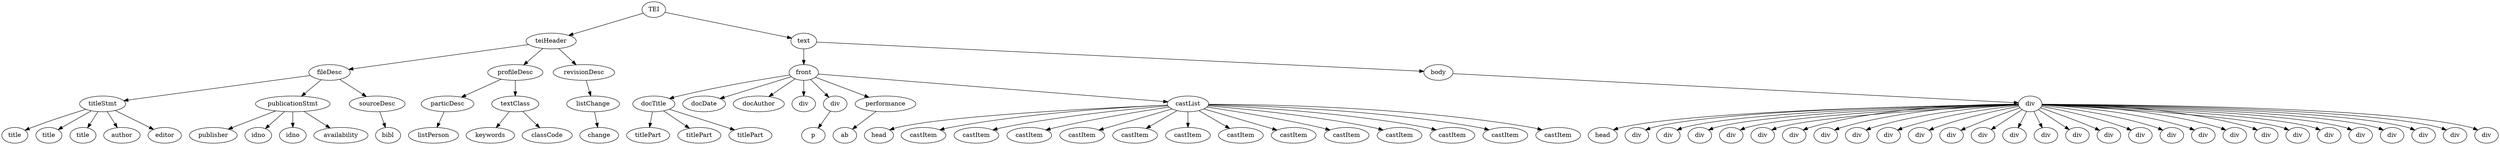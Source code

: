 digraph Tree {
	"t0" [label = "TEI"];
	"t1" [label = "teiHeader"];
	"t2" [label = "fileDesc"];
	"t3" [label = "titleStmt"];
	"t4" [label = "title"];
	"t5" [label = "title"];
	"t6" [label = "title"];
	"t7" [label = "author"];
	"t8" [label = "editor"];
	"t9" [label = "publicationStmt"];
	"t10" [label = "publisher"];
	"t11" [label = "idno"];
	"t12" [label = "idno"];
	"t13" [label = "availability"];
	"t14" [label = "sourceDesc"];
	"t15" [label = "bibl"];
	"t16" [label = "profileDesc"];
	"t17" [label = "particDesc"];
	"t18" [label = "listPerson"];
	"t19" [label = "textClass"];
	"t20" [label = "keywords"];
	"t21" [label = "classCode"];
	"t22" [label = "revisionDesc"];
	"t23" [label = "listChange"];
	"t24" [label = "change"];
	"t25" [label = "text"];
	"t26" [label = "front"];
	"t27" [label = "docTitle"];
	"t28" [label = "titlePart"];
	"t29" [label = "titlePart"];
	"t30" [label = "titlePart"];
	"t31" [label = "docDate"];
	"t32" [label = "docAuthor"];
	"t33" [label = "div"];
	"t34" [label = "div"];
	"t35" [label = "p"];
	"t36" [label = "performance"];
	"t37" [label = "ab"];
	"t38" [label = "castList"];
	"t39" [label = "head"];
	"t40" [label = "castItem"];
	"t41" [label = "castItem"];
	"t42" [label = "castItem"];
	"t43" [label = "castItem"];
	"t44" [label = "castItem"];
	"t45" [label = "castItem"];
	"t46" [label = "castItem"];
	"t47" [label = "castItem"];
	"t48" [label = "castItem"];
	"t49" [label = "castItem"];
	"t50" [label = "castItem"];
	"t51" [label = "castItem"];
	"t52" [label = "castItem"];
	"t53" [label = "body"];
	"t54" [label = "div"];
	"t55" [label = "head"];
	"t56" [label = "div"];
	"t57" [label = "div"];
	"t58" [label = "div"];
	"t59" [label = "div"];
	"t60" [label = "div"];
	"t61" [label = "div"];
	"t62" [label = "div"];
	"t63" [label = "div"];
	"t64" [label = "div"];
	"t65" [label = "div"];
	"t66" [label = "div"];
	"t67" [label = "div"];
	"t68" [label = "div"];
	"t69" [label = "div"];
	"t70" [label = "div"];
	"t71" [label = "div"];
	"t72" [label = "div"];
	"t73" [label = "div"];
	"t74" [label = "div"];
	"t75" [label = "div"];
	"t76" [label = "div"];
	"t77" [label = "div"];
	"t78" [label = "div"];
	"t79" [label = "div"];
	"t80" [label = "div"];
	"t81" [label = "div"];
	"t82" [label = "div"];
	"t83" [label = "div"];
	"t0" -> "t1";
	"t1" -> "t2";
	"t2" -> "t3";
	"t3" -> "t4";
	"t3" -> "t5";
	"t3" -> "t6";
	"t3" -> "t7";
	"t3" -> "t8";
	"t2" -> "t9";
	"t9" -> "t10";
	"t9" -> "t11";
	"t9" -> "t12";
	"t9" -> "t13";
	"t2" -> "t14";
	"t14" -> "t15";
	"t1" -> "t16";
	"t16" -> "t17";
	"t17" -> "t18";
	"t16" -> "t19";
	"t19" -> "t20";
	"t19" -> "t21";
	"t1" -> "t22";
	"t22" -> "t23";
	"t23" -> "t24";
	"t0" -> "t25";
	"t25" -> "t26";
	"t26" -> "t27";
	"t27" -> "t28";
	"t27" -> "t29";
	"t27" -> "t30";
	"t26" -> "t31";
	"t26" -> "t32";
	"t26" -> "t33";
	"t26" -> "t34";
	"t34" -> "t35";
	"t26" -> "t36";
	"t36" -> "t37";
	"t26" -> "t38";
	"t38" -> "t39";
	"t38" -> "t40";
	"t38" -> "t41";
	"t38" -> "t42";
	"t38" -> "t43";
	"t38" -> "t44";
	"t38" -> "t45";
	"t38" -> "t46";
	"t38" -> "t47";
	"t38" -> "t48";
	"t38" -> "t49";
	"t38" -> "t50";
	"t38" -> "t51";
	"t38" -> "t52";
	"t25" -> "t53";
	"t53" -> "t54";
	"t54" -> "t55";
	"t54" -> "t56";
	"t54" -> "t57";
	"t54" -> "t58";
	"t54" -> "t59";
	"t54" -> "t60";
	"t54" -> "t61";
	"t54" -> "t62";
	"t54" -> "t63";
	"t54" -> "t64";
	"t54" -> "t65";
	"t54" -> "t66";
	"t54" -> "t67";
	"t54" -> "t68";
	"t54" -> "t69";
	"t54" -> "t70";
	"t54" -> "t71";
	"t54" -> "t72";
	"t54" -> "t73";
	"t54" -> "t74";
	"t54" -> "t75";
	"t54" -> "t76";
	"t54" -> "t77";
	"t54" -> "t78";
	"t54" -> "t79";
	"t54" -> "t80";
	"t54" -> "t81";
	"t54" -> "t82";
	"t54" -> "t83";
}
